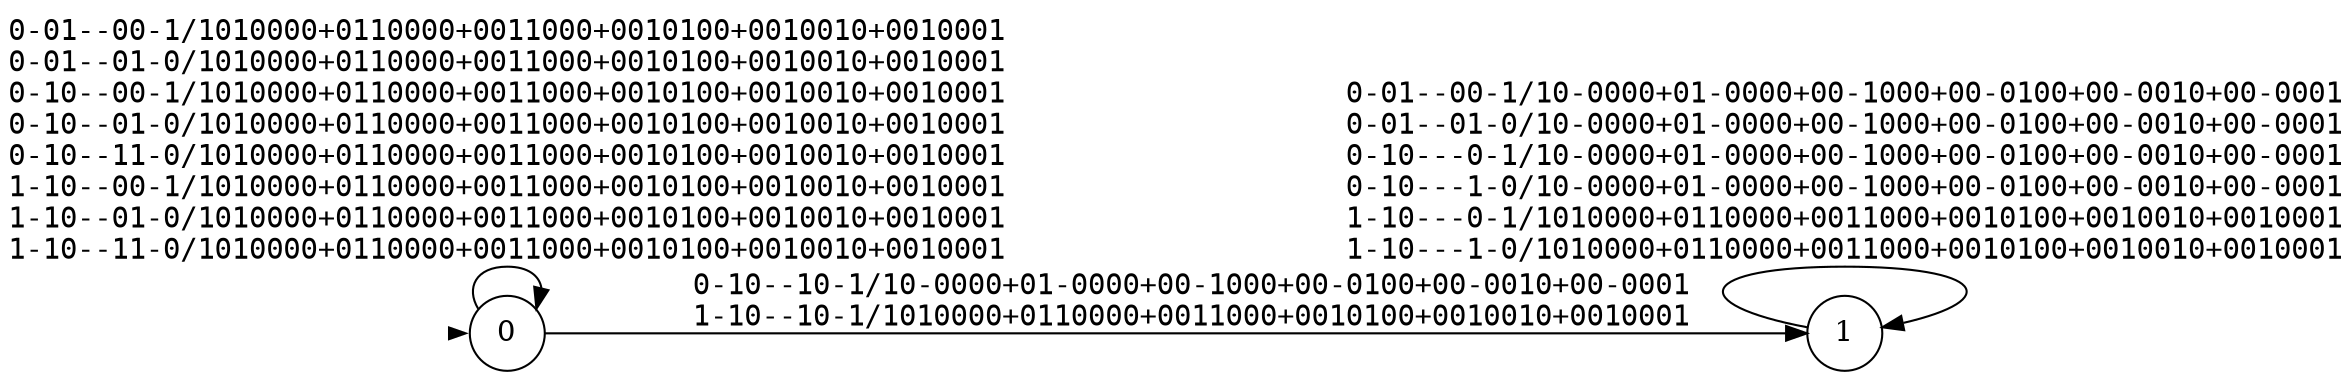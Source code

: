 digraph""{graph[rankdir=LR,ranksep=0.8,nodesep=0.2];node[shape=circle];edge[fontname=mono];init[shape=point,style=invis];0[label="0"];1[label="1"];init->0[penwidth=0,tooltip="initialstate"];0->0[label="0-01--00-1/1010000+0110000+0011000+0010100+0010010+0010001\l0-01--01-0/1010000+0110000+0011000+0010100+0010010+0010001\l0-10--00-1/1010000+0110000+0011000+0010100+0010010+0010001\l0-10--01-0/1010000+0110000+0011000+0010100+0010010+0010001\l0-10--11-0/1010000+0110000+0011000+0010100+0010010+0010001\l1-10--00-1/1010000+0110000+0011000+0010100+0010010+0010001\l1-10--01-0/1010000+0110000+0011000+0010100+0010010+0010001\l1-10--11-0/1010000+0110000+0011000+0010100+0010010+0010001\l",labeltooltip="&#172;human_entered&#8743;&#172;shop&#8743;warehouse&#8743;&#172;entrance&#8743;&#172;night&#8743;day/go_safe_loc&#8743;&#172;go_counter&#8743;welcome_client&#8743;&#172;go_warehouse&#8743;&#172;go_entrace&#8743;&#172;go_back&#8743;&#172;go_charging_point+&#172;go_safe_loc&#8743;go_counter&#8743;welcome_client&#8743;&#172;go_warehouse&#8743;&#172;go_entrace&#8743;&#172;go_back&#8743;&#172;go_charging_point+&#172;go_safe_loc&#8743;&#172;go_counter&#8743;welcome_client&#8743;go_warehouse&#8743;&#172;go_entrace&#8743;&#172;go_back&#8743;&#172;go_charging_point+&#172;go_safe_loc&#8743;&#172;go_counter&#8743;welcome_client&#8743;&#172;go_warehouse&#8743;go_entrace&#8743;&#172;go_back&#8743;&#172;go_charging_point+&#172;go_safe_loc&#8743;&#172;go_counter&#8743;welcome_client&#8743;&#172;go_warehouse&#8743;&#172;go_entrace&#8743;go_back&#8743;&#172;go_charging_point+&#172;go_safe_loc&#8743;&#172;go_counter&#8743;welcome_client&#8743;&#172;go_warehouse&#8743;&#172;go_entrace&#8743;&#172;go_back&#8743;go_charging_point&#10;&#172;human_entered&#8743;&#172;shop&#8743;warehouse&#8743;&#172;entrance&#8743;night&#8743;&#172;day/go_safe_loc&#8743;&#172;go_counter&#8743;welcome_client&#8743;&#172;go_warehouse&#8743;&#172;go_entrace&#8743;&#172;go_back&#8743;&#172;go_charging_point+&#172;go_safe_loc&#8743;go_counter&#8743;welcome_client&#8743;&#172;go_warehouse&#8743;&#172;go_entrace&#8743;&#172;go_back&#8743;&#172;go_charging_point+&#172;go_safe_loc&#8743;&#172;go_counter&#8743;welcome_client&#8743;go_warehouse&#8743;&#172;go_entrace&#8743;&#172;go_back&#8743;&#172;go_charging_point+&#172;go_safe_loc&#8743;&#172;go_counter&#8743;welcome_client&#8743;&#172;go_warehouse&#8743;go_entrace&#8743;&#172;go_back&#8743;&#172;go_charging_point+&#172;go_safe_loc&#8743;&#172;go_counter&#8743;welcome_client&#8743;&#172;go_warehouse&#8743;&#172;go_entrace&#8743;go_back&#8743;&#172;go_charging_point+&#172;go_safe_loc&#8743;&#172;go_counter&#8743;welcome_client&#8743;&#172;go_warehouse&#8743;&#172;go_entrace&#8743;&#172;go_back&#8743;go_charging_point&#10;&#172;human_entered&#8743;shop&#8743;&#172;warehouse&#8743;&#172;entrance&#8743;&#172;night&#8743;day/go_safe_loc&#8743;&#172;go_counter&#8743;welcome_client&#8743;&#172;go_warehouse&#8743;&#172;go_entrace&#8743;&#172;go_back&#8743;&#172;go_charging_point+&#172;go_safe_loc&#8743;go_counter&#8743;welcome_client&#8743;&#172;go_warehouse&#8743;&#172;go_entrace&#8743;&#172;go_back&#8743;&#172;go_charging_point+&#172;go_safe_loc&#8743;&#172;go_counter&#8743;welcome_client&#8743;go_warehouse&#8743;&#172;go_entrace&#8743;&#172;go_back&#8743;&#172;go_charging_point+&#172;go_safe_loc&#8743;&#172;go_counter&#8743;welcome_client&#8743;&#172;go_warehouse&#8743;go_entrace&#8743;&#172;go_back&#8743;&#172;go_charging_point+&#172;go_safe_loc&#8743;&#172;go_counter&#8743;welcome_client&#8743;&#172;go_warehouse&#8743;&#172;go_entrace&#8743;go_back&#8743;&#172;go_charging_point+&#172;go_safe_loc&#8743;&#172;go_counter&#8743;welcome_client&#8743;&#172;go_warehouse&#8743;&#172;go_entrace&#8743;&#172;go_back&#8743;go_charging_point&#10;&#172;human_entered&#8743;shop&#8743;&#172;warehouse&#8743;&#172;entrance&#8743;night&#8743;&#172;day/go_safe_loc&#8743;&#172;go_counter&#8743;welcome_client&#8743;&#172;go_warehouse&#8743;&#172;go_entrace&#8743;&#172;go_back&#8743;&#172;go_charging_point+&#172;go_safe_loc&#8743;go_counter&#8743;welcome_client&#8743;&#172;go_warehouse&#8743;&#172;go_entrace&#8743;&#172;go_back&#8743;&#172;go_charging_point+&#172;go_safe_loc&#8743;&#172;go_counter&#8743;welcome_client&#8743;go_warehouse&#8743;&#172;go_entrace&#8743;&#172;go_back&#8743;&#172;go_charging_point+&#172;go_safe_loc&#8743;&#172;go_counter&#8743;welcome_client&#8743;&#172;go_warehouse&#8743;go_entrace&#8743;&#172;go_back&#8743;&#172;go_charging_point+&#172;go_safe_loc&#8743;&#172;go_counter&#8743;welcome_client&#8743;&#172;go_warehouse&#8743;&#172;go_entrace&#8743;go_back&#8743;&#172;go_charging_point+&#172;go_safe_loc&#8743;&#172;go_counter&#8743;welcome_client&#8743;&#172;go_warehouse&#8743;&#172;go_entrace&#8743;&#172;go_back&#8743;go_charging_point&#10;&#172;human_entered&#8743;shop&#8743;&#172;warehouse&#8743;entrance&#8743;night&#8743;&#172;day/go_safe_loc&#8743;&#172;go_counter&#8743;welcome_client&#8743;&#172;go_warehouse&#8743;&#172;go_entrace&#8743;&#172;go_back&#8743;&#172;go_charging_point+&#172;go_safe_loc&#8743;go_counter&#8743;welcome_client&#8743;&#172;go_warehouse&#8743;&#172;go_entrace&#8743;&#172;go_back&#8743;&#172;go_charging_point+&#172;go_safe_loc&#8743;&#172;go_counter&#8743;welcome_client&#8743;go_warehouse&#8743;&#172;go_entrace&#8743;&#172;go_back&#8743;&#172;go_charging_point+&#172;go_safe_loc&#8743;&#172;go_counter&#8743;welcome_client&#8743;&#172;go_warehouse&#8743;go_entrace&#8743;&#172;go_back&#8743;&#172;go_charging_point+&#172;go_safe_loc&#8743;&#172;go_counter&#8743;welcome_client&#8743;&#172;go_warehouse&#8743;&#172;go_entrace&#8743;go_back&#8743;&#172;go_charging_point+&#172;go_safe_loc&#8743;&#172;go_counter&#8743;welcome_client&#8743;&#172;go_warehouse&#8743;&#172;go_entrace&#8743;&#172;go_back&#8743;go_charging_point&#10;human_entered&#8743;shop&#8743;&#172;warehouse&#8743;&#172;entrance&#8743;&#172;night&#8743;day/go_safe_loc&#8743;&#172;go_counter&#8743;welcome_client&#8743;&#172;go_warehouse&#8743;&#172;go_entrace&#8743;&#172;go_back&#8743;&#172;go_charging_point+&#172;go_safe_loc&#8743;go_counter&#8743;welcome_client&#8743;&#172;go_warehouse&#8743;&#172;go_entrace&#8743;&#172;go_back&#8743;&#172;go_charging_point+&#172;go_safe_loc&#8743;&#172;go_counter&#8743;welcome_client&#8743;go_warehouse&#8743;&#172;go_entrace&#8743;&#172;go_back&#8743;&#172;go_charging_point+&#172;go_safe_loc&#8743;&#172;go_counter&#8743;welcome_client&#8743;&#172;go_warehouse&#8743;go_entrace&#8743;&#172;go_back&#8743;&#172;go_charging_point+&#172;go_safe_loc&#8743;&#172;go_counter&#8743;welcome_client&#8743;&#172;go_warehouse&#8743;&#172;go_entrace&#8743;go_back&#8743;&#172;go_charging_point+&#172;go_safe_loc&#8743;&#172;go_counter&#8743;welcome_client&#8743;&#172;go_warehouse&#8743;&#172;go_entrace&#8743;&#172;go_back&#8743;go_charging_point&#10;human_entered&#8743;shop&#8743;&#172;warehouse&#8743;&#172;entrance&#8743;night&#8743;&#172;day/go_safe_loc&#8743;&#172;go_counter&#8743;welcome_client&#8743;&#172;go_warehouse&#8743;&#172;go_entrace&#8743;&#172;go_back&#8743;&#172;go_charging_point+&#172;go_safe_loc&#8743;go_counter&#8743;welcome_client&#8743;&#172;go_warehouse&#8743;&#172;go_entrace&#8743;&#172;go_back&#8743;&#172;go_charging_point+&#172;go_safe_loc&#8743;&#172;go_counter&#8743;welcome_client&#8743;go_warehouse&#8743;&#172;go_entrace&#8743;&#172;go_back&#8743;&#172;go_charging_point+&#172;go_safe_loc&#8743;&#172;go_counter&#8743;welcome_client&#8743;&#172;go_warehouse&#8743;go_entrace&#8743;&#172;go_back&#8743;&#172;go_charging_point+&#172;go_safe_loc&#8743;&#172;go_counter&#8743;welcome_client&#8743;&#172;go_warehouse&#8743;&#172;go_entrace&#8743;go_back&#8743;&#172;go_charging_point+&#172;go_safe_loc&#8743;&#172;go_counter&#8743;welcome_client&#8743;&#172;go_warehouse&#8743;&#172;go_entrace&#8743;&#172;go_back&#8743;go_charging_point&#10;human_entered&#8743;shop&#8743;&#172;warehouse&#8743;entrance&#8743;night&#8743;&#172;day/go_safe_loc&#8743;&#172;go_counter&#8743;welcome_client&#8743;&#172;go_warehouse&#8743;&#172;go_entrace&#8743;&#172;go_back&#8743;&#172;go_charging_point+&#172;go_safe_loc&#8743;go_counter&#8743;welcome_client&#8743;&#172;go_warehouse&#8743;&#172;go_entrace&#8743;&#172;go_back&#8743;&#172;go_charging_point+&#172;go_safe_loc&#8743;&#172;go_counter&#8743;welcome_client&#8743;go_warehouse&#8743;&#172;go_entrace&#8743;&#172;go_back&#8743;&#172;go_charging_point+&#172;go_safe_loc&#8743;&#172;go_counter&#8743;welcome_client&#8743;&#172;go_warehouse&#8743;go_entrace&#8743;&#172;go_back&#8743;&#172;go_charging_point+&#172;go_safe_loc&#8743;&#172;go_counter&#8743;welcome_client&#8743;&#172;go_warehouse&#8743;&#172;go_entrace&#8743;go_back&#8743;&#172;go_charging_point+&#172;go_safe_loc&#8743;&#172;go_counter&#8743;welcome_client&#8743;&#172;go_warehouse&#8743;&#172;go_entrace&#8743;&#172;go_back&#8743;go_charging_point&#10;"];0->1[label="0-10--10-1/10-0000+01-0000+00-1000+00-0100+00-0010+00-0001\l1-10--10-1/1010000+0110000+0011000+0010100+0010010+0010001\l",labeltooltip="&#172;human_entered&#8743;shop&#8743;&#172;warehouse&#8743;entrance&#8743;&#172;night&#8743;day/go_safe_loc&#8743;&#172;go_counter&#8743;&#172;go_warehouse&#8743;&#172;go_entrace&#8743;&#172;go_back&#8743;&#172;go_charging_point+&#172;go_safe_loc&#8743;go_counter&#8743;&#172;go_warehouse&#8743;&#172;go_entrace&#8743;&#172;go_back&#8743;&#172;go_charging_point+&#172;go_safe_loc&#8743;&#172;go_counter&#8743;go_warehouse&#8743;&#172;go_entrace&#8743;&#172;go_back&#8743;&#172;go_charging_point+&#172;go_safe_loc&#8743;&#172;go_counter&#8743;&#172;go_warehouse&#8743;go_entrace&#8743;&#172;go_back&#8743;&#172;go_charging_point+&#172;go_safe_loc&#8743;&#172;go_counter&#8743;&#172;go_warehouse&#8743;&#172;go_entrace&#8743;go_back&#8743;&#172;go_charging_point+&#172;go_safe_loc&#8743;&#172;go_counter&#8743;&#172;go_warehouse&#8743;&#172;go_entrace&#8743;&#172;go_back&#8743;go_charging_point&#10;human_entered&#8743;shop&#8743;&#172;warehouse&#8743;entrance&#8743;&#172;night&#8743;day/go_safe_loc&#8743;&#172;go_counter&#8743;welcome_client&#8743;&#172;go_warehouse&#8743;&#172;go_entrace&#8743;&#172;go_back&#8743;&#172;go_charging_point+&#172;go_safe_loc&#8743;go_counter&#8743;welcome_client&#8743;&#172;go_warehouse&#8743;&#172;go_entrace&#8743;&#172;go_back&#8743;&#172;go_charging_point+&#172;go_safe_loc&#8743;&#172;go_counter&#8743;welcome_client&#8743;go_warehouse&#8743;&#172;go_entrace&#8743;&#172;go_back&#8743;&#172;go_charging_point+&#172;go_safe_loc&#8743;&#172;go_counter&#8743;welcome_client&#8743;&#172;go_warehouse&#8743;go_entrace&#8743;&#172;go_back&#8743;&#172;go_charging_point+&#172;go_safe_loc&#8743;&#172;go_counter&#8743;welcome_client&#8743;&#172;go_warehouse&#8743;&#172;go_entrace&#8743;go_back&#8743;&#172;go_charging_point+&#172;go_safe_loc&#8743;&#172;go_counter&#8743;welcome_client&#8743;&#172;go_warehouse&#8743;&#172;go_entrace&#8743;&#172;go_back&#8743;go_charging_point&#10;"];1->1[label="0-01--00-1/10-0000+01-0000+00-1000+00-0100+00-0010+00-0001\l0-01--01-0/10-0000+01-0000+00-1000+00-0100+00-0010+00-0001\l0-10---0-1/10-0000+01-0000+00-1000+00-0100+00-0010+00-0001\l0-10---1-0/10-0000+01-0000+00-1000+00-0100+00-0010+00-0001\l1-10---0-1/1010000+0110000+0011000+0010100+0010010+0010001\l1-10---1-0/1010000+0110000+0011000+0010100+0010010+0010001\l",labeltooltip="&#172;human_entered&#8743;&#172;shop&#8743;warehouse&#8743;&#172;entrance&#8743;&#172;night&#8743;day/go_safe_loc&#8743;&#172;go_counter&#8743;&#172;go_warehouse&#8743;&#172;go_entrace&#8743;&#172;go_back&#8743;&#172;go_charging_point+&#172;go_safe_loc&#8743;go_counter&#8743;&#172;go_warehouse&#8743;&#172;go_entrace&#8743;&#172;go_back&#8743;&#172;go_charging_point+&#172;go_safe_loc&#8743;&#172;go_counter&#8743;go_warehouse&#8743;&#172;go_entrace&#8743;&#172;go_back&#8743;&#172;go_charging_point+&#172;go_safe_loc&#8743;&#172;go_counter&#8743;&#172;go_warehouse&#8743;go_entrace&#8743;&#172;go_back&#8743;&#172;go_charging_point+&#172;go_safe_loc&#8743;&#172;go_counter&#8743;&#172;go_warehouse&#8743;&#172;go_entrace&#8743;go_back&#8743;&#172;go_charging_point+&#172;go_safe_loc&#8743;&#172;go_counter&#8743;&#172;go_warehouse&#8743;&#172;go_entrace&#8743;&#172;go_back&#8743;go_charging_point&#10;&#172;human_entered&#8743;&#172;shop&#8743;warehouse&#8743;&#172;entrance&#8743;night&#8743;&#172;day/go_safe_loc&#8743;&#172;go_counter&#8743;&#172;go_warehouse&#8743;&#172;go_entrace&#8743;&#172;go_back&#8743;&#172;go_charging_point+&#172;go_safe_loc&#8743;go_counter&#8743;&#172;go_warehouse&#8743;&#172;go_entrace&#8743;&#172;go_back&#8743;&#172;go_charging_point+&#172;go_safe_loc&#8743;&#172;go_counter&#8743;go_warehouse&#8743;&#172;go_entrace&#8743;&#172;go_back&#8743;&#172;go_charging_point+&#172;go_safe_loc&#8743;&#172;go_counter&#8743;&#172;go_warehouse&#8743;go_entrace&#8743;&#172;go_back&#8743;&#172;go_charging_point+&#172;go_safe_loc&#8743;&#172;go_counter&#8743;&#172;go_warehouse&#8743;&#172;go_entrace&#8743;go_back&#8743;&#172;go_charging_point+&#172;go_safe_loc&#8743;&#172;go_counter&#8743;&#172;go_warehouse&#8743;&#172;go_entrace&#8743;&#172;go_back&#8743;go_charging_point&#10;&#172;human_entered&#8743;shop&#8743;&#172;warehouse&#8743;&#172;night&#8743;day/go_safe_loc&#8743;&#172;go_counter&#8743;&#172;go_warehouse&#8743;&#172;go_entrace&#8743;&#172;go_back&#8743;&#172;go_charging_point+&#172;go_safe_loc&#8743;go_counter&#8743;&#172;go_warehouse&#8743;&#172;go_entrace&#8743;&#172;go_back&#8743;&#172;go_charging_point+&#172;go_safe_loc&#8743;&#172;go_counter&#8743;go_warehouse&#8743;&#172;go_entrace&#8743;&#172;go_back&#8743;&#172;go_charging_point+&#172;go_safe_loc&#8743;&#172;go_counter&#8743;&#172;go_warehouse&#8743;go_entrace&#8743;&#172;go_back&#8743;&#172;go_charging_point+&#172;go_safe_loc&#8743;&#172;go_counter&#8743;&#172;go_warehouse&#8743;&#172;go_entrace&#8743;go_back&#8743;&#172;go_charging_point+&#172;go_safe_loc&#8743;&#172;go_counter&#8743;&#172;go_warehouse&#8743;&#172;go_entrace&#8743;&#172;go_back&#8743;go_charging_point&#10;&#172;human_entered&#8743;shop&#8743;&#172;warehouse&#8743;night&#8743;&#172;day/go_safe_loc&#8743;&#172;go_counter&#8743;&#172;go_warehouse&#8743;&#172;go_entrace&#8743;&#172;go_back&#8743;&#172;go_charging_point+&#172;go_safe_loc&#8743;go_counter&#8743;&#172;go_warehouse&#8743;&#172;go_entrace&#8743;&#172;go_back&#8743;&#172;go_charging_point+&#172;go_safe_loc&#8743;&#172;go_counter&#8743;go_warehouse&#8743;&#172;go_entrace&#8743;&#172;go_back&#8743;&#172;go_charging_point+&#172;go_safe_loc&#8743;&#172;go_counter&#8743;&#172;go_warehouse&#8743;go_entrace&#8743;&#172;go_back&#8743;&#172;go_charging_point+&#172;go_safe_loc&#8743;&#172;go_counter&#8743;&#172;go_warehouse&#8743;&#172;go_entrace&#8743;go_back&#8743;&#172;go_charging_point+&#172;go_safe_loc&#8743;&#172;go_counter&#8743;&#172;go_warehouse&#8743;&#172;go_entrace&#8743;&#172;go_back&#8743;go_charging_point&#10;human_entered&#8743;shop&#8743;&#172;warehouse&#8743;&#172;night&#8743;day/go_safe_loc&#8743;&#172;go_counter&#8743;welcome_client&#8743;&#172;go_warehouse&#8743;&#172;go_entrace&#8743;&#172;go_back&#8743;&#172;go_charging_point+&#172;go_safe_loc&#8743;go_counter&#8743;welcome_client&#8743;&#172;go_warehouse&#8743;&#172;go_entrace&#8743;&#172;go_back&#8743;&#172;go_charging_point+&#172;go_safe_loc&#8743;&#172;go_counter&#8743;welcome_client&#8743;go_warehouse&#8743;&#172;go_entrace&#8743;&#172;go_back&#8743;&#172;go_charging_point+&#172;go_safe_loc&#8743;&#172;go_counter&#8743;welcome_client&#8743;&#172;go_warehouse&#8743;go_entrace&#8743;&#172;go_back&#8743;&#172;go_charging_point+&#172;go_safe_loc&#8743;&#172;go_counter&#8743;welcome_client&#8743;&#172;go_warehouse&#8743;&#172;go_entrace&#8743;go_back&#8743;&#172;go_charging_point+&#172;go_safe_loc&#8743;&#172;go_counter&#8743;welcome_client&#8743;&#172;go_warehouse&#8743;&#172;go_entrace&#8743;&#172;go_back&#8743;go_charging_point&#10;human_entered&#8743;shop&#8743;&#172;warehouse&#8743;night&#8743;&#172;day/go_safe_loc&#8743;&#172;go_counter&#8743;welcome_client&#8743;&#172;go_warehouse&#8743;&#172;go_entrace&#8743;&#172;go_back&#8743;&#172;go_charging_point+&#172;go_safe_loc&#8743;go_counter&#8743;welcome_client&#8743;&#172;go_warehouse&#8743;&#172;go_entrace&#8743;&#172;go_back&#8743;&#172;go_charging_point+&#172;go_safe_loc&#8743;&#172;go_counter&#8743;welcome_client&#8743;go_warehouse&#8743;&#172;go_entrace&#8743;&#172;go_back&#8743;&#172;go_charging_point+&#172;go_safe_loc&#8743;&#172;go_counter&#8743;welcome_client&#8743;&#172;go_warehouse&#8743;go_entrace&#8743;&#172;go_back&#8743;&#172;go_charging_point+&#172;go_safe_loc&#8743;&#172;go_counter&#8743;welcome_client&#8743;&#172;go_warehouse&#8743;&#172;go_entrace&#8743;go_back&#8743;&#172;go_charging_point+&#172;go_safe_loc&#8743;&#172;go_counter&#8743;welcome_client&#8743;&#172;go_warehouse&#8743;&#172;go_entrace&#8743;&#172;go_back&#8743;go_charging_point&#10;"];}
